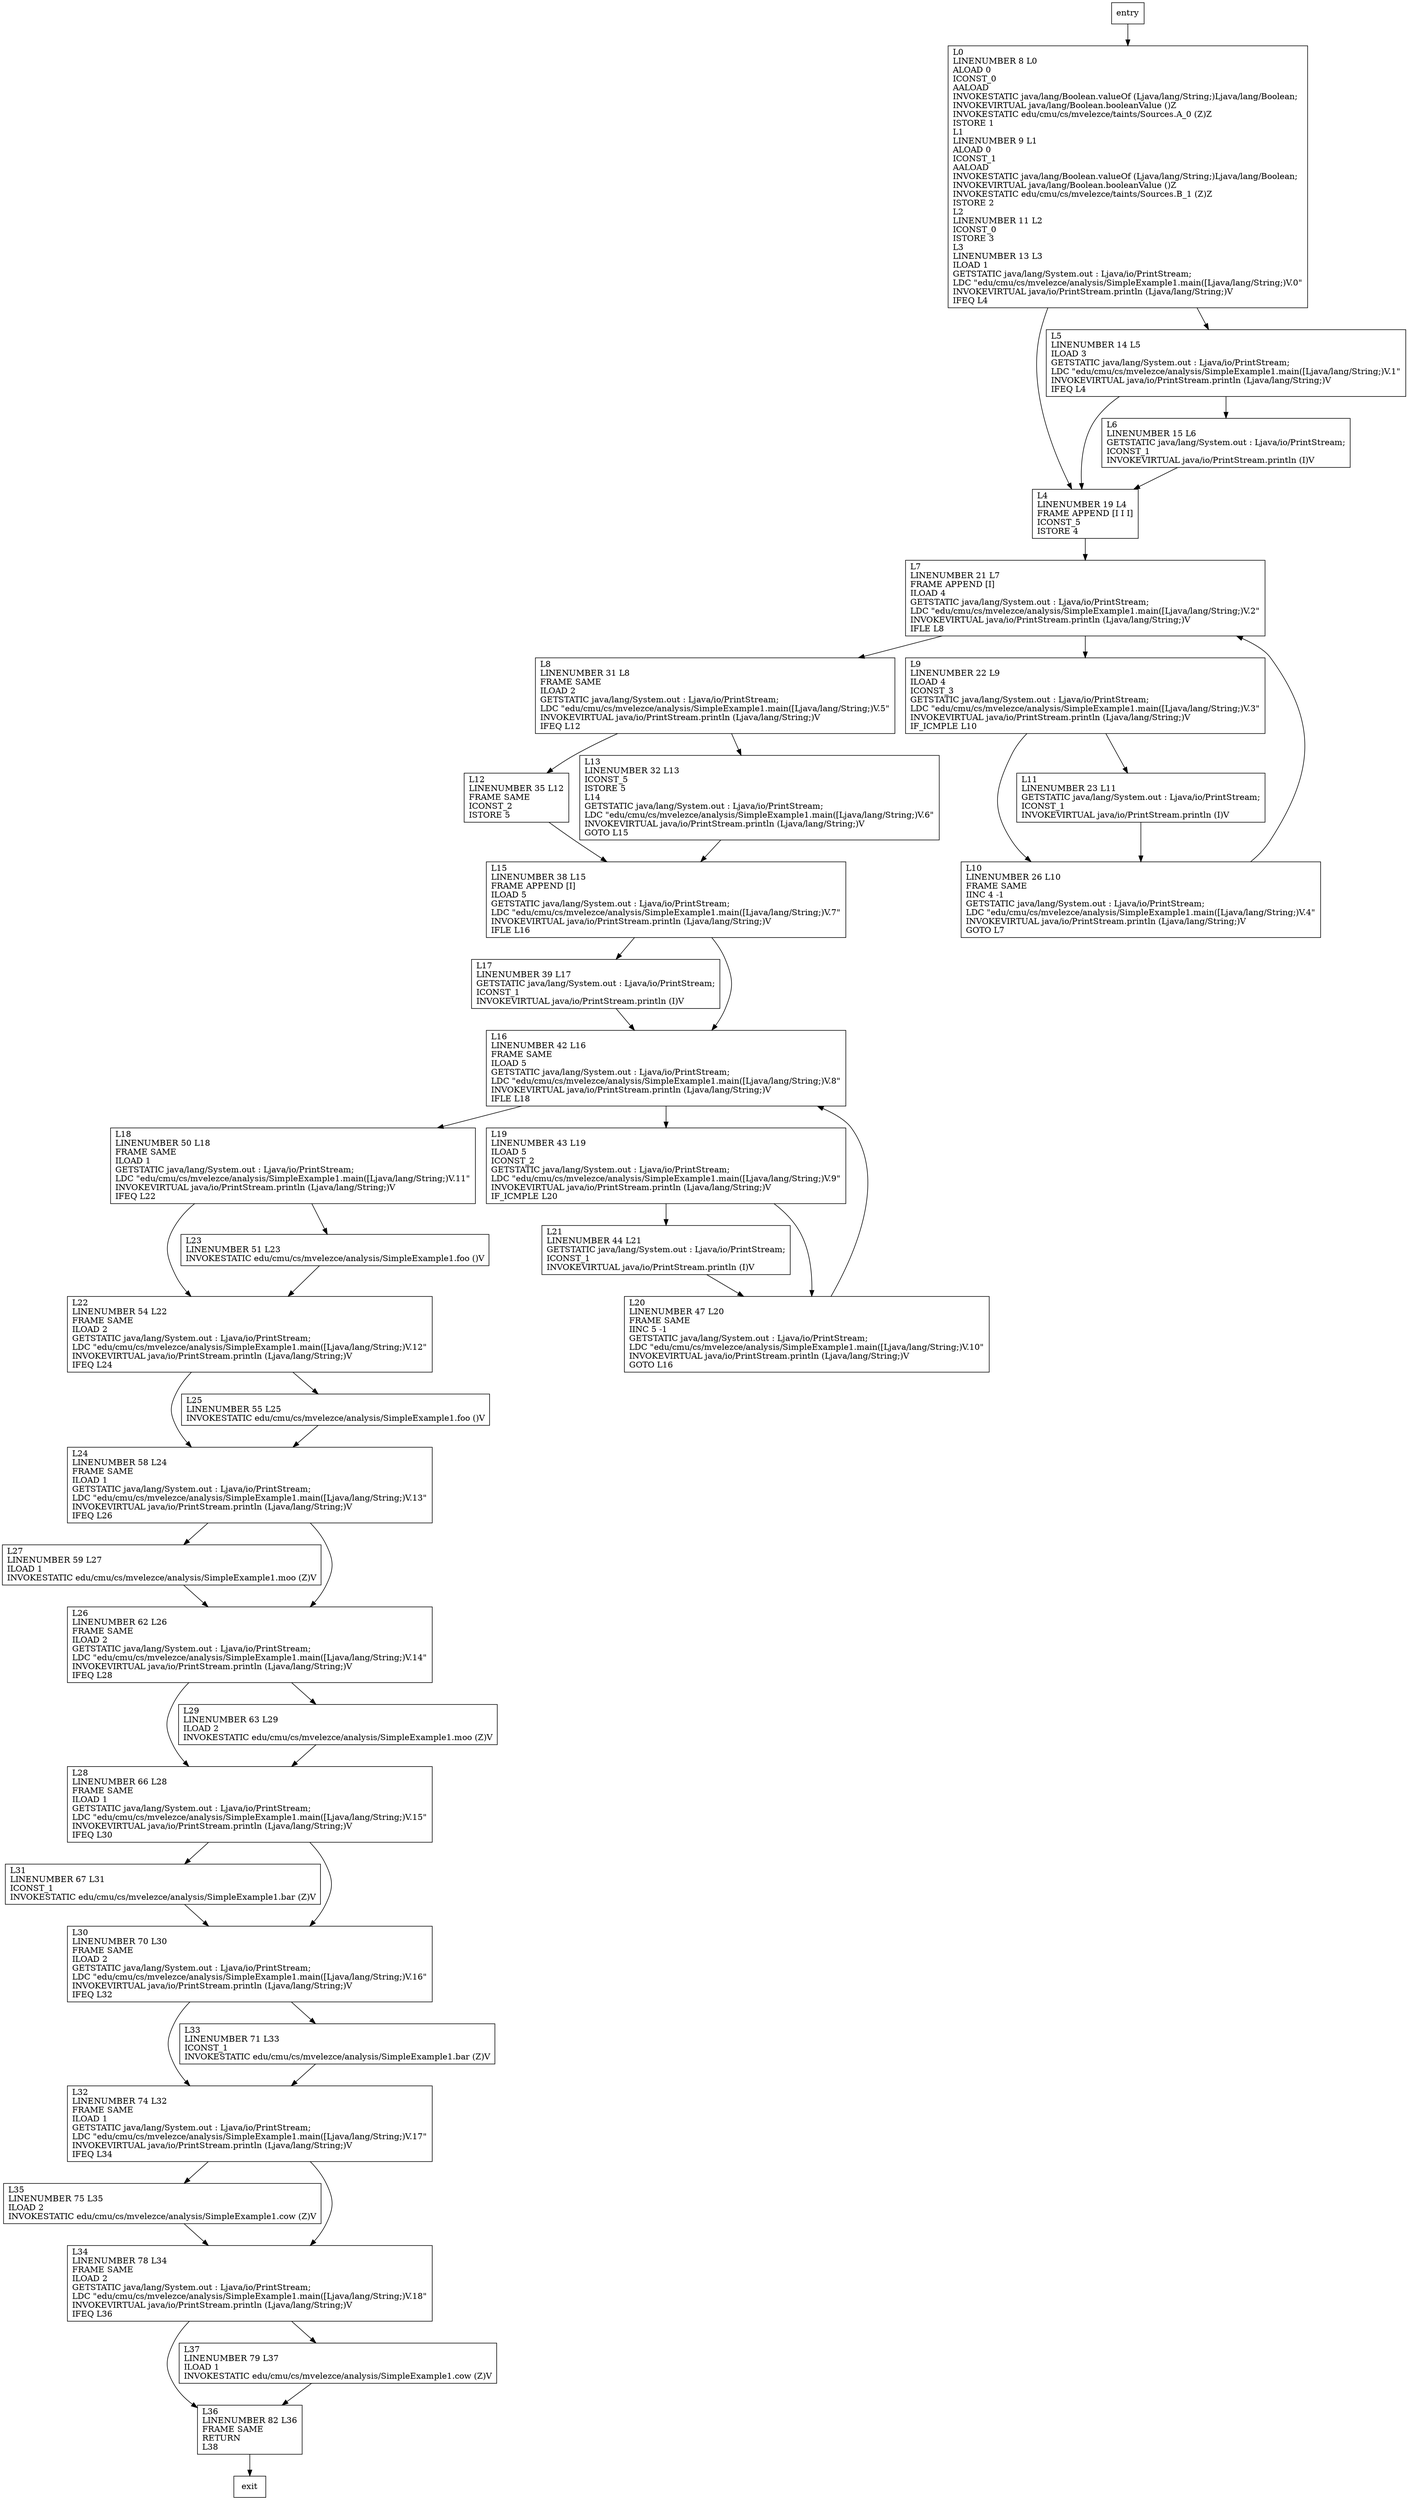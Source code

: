 digraph main {
node [shape=record];
2118413714 [label="L31\lLINENUMBER 67 L31\lICONST_1\lINVOKESTATIC edu/cmu/cs/mvelezce/analysis/SimpleExample1.bar (Z)V\l"];
50826412 [label="L35\lLINENUMBER 75 L35\lILOAD 2\lINVOKESTATIC edu/cmu/cs/mvelezce/analysis/SimpleExample1.cow (Z)V\l"];
1152554134 [label="L32\lLINENUMBER 74 L32\lFRAME SAME\lILOAD 1\lGETSTATIC java/lang/System.out : Ljava/io/PrintStream;\lLDC \"edu/cmu/cs/mvelezce/analysis/SimpleExample1.main([Ljava/lang/String;)V.17\"\lINVOKEVIRTUAL java/io/PrintStream.println (Ljava/lang/String;)V\lIFEQ L34\l"];
793657559 [label="L17\lLINENUMBER 39 L17\lGETSTATIC java/lang/System.out : Ljava/io/PrintStream;\lICONST_1\lINVOKEVIRTUAL java/io/PrintStream.println (I)V\l"];
178917238 [label="L22\lLINENUMBER 54 L22\lFRAME SAME\lILOAD 2\lGETSTATIC java/lang/System.out : Ljava/io/PrintStream;\lLDC \"edu/cmu/cs/mvelezce/analysis/SimpleExample1.main([Ljava/lang/String;)V.12\"\lINVOKEVIRTUAL java/io/PrintStream.println (Ljava/lang/String;)V\lIFEQ L24\l"];
1792711692 [label="L4\lLINENUMBER 19 L4\lFRAME APPEND [I I I]\lICONST_5\lISTORE 4\l"];
1834755909 [label="L33\lLINENUMBER 71 L33\lICONST_1\lINVOKESTATIC edu/cmu/cs/mvelezce/analysis/SimpleExample1.bar (Z)V\l"];
281487983 [label="L27\lLINENUMBER 59 L27\lILOAD 1\lINVOKESTATIC edu/cmu/cs/mvelezce/analysis/SimpleExample1.moo (Z)V\l"];
1185575212 [label="L5\lLINENUMBER 14 L5\lILOAD 3\lGETSTATIC java/lang/System.out : Ljava/io/PrintStream;\lLDC \"edu/cmu/cs/mvelezce/analysis/SimpleExample1.main([Ljava/lang/String;)V.1\"\lINVOKEVIRTUAL java/io/PrintStream.println (Ljava/lang/String;)V\lIFEQ L4\l"];
2068450031 [label="L8\lLINENUMBER 31 L8\lFRAME SAME\lILOAD 2\lGETSTATIC java/lang/System.out : Ljava/io/PrintStream;\lLDC \"edu/cmu/cs/mvelezce/analysis/SimpleExample1.main([Ljava/lang/String;)V.5\"\lINVOKEVIRTUAL java/io/PrintStream.println (Ljava/lang/String;)V\lIFEQ L12\l"];
1254907391 [label="L26\lLINENUMBER 62 L26\lFRAME SAME\lILOAD 2\lGETSTATIC java/lang/System.out : Ljava/io/PrintStream;\lLDC \"edu/cmu/cs/mvelezce/analysis/SimpleExample1.main([Ljava/lang/String;)V.14\"\lINVOKEVIRTUAL java/io/PrintStream.println (Ljava/lang/String;)V\lIFEQ L28\l"];
1596708569 [label="L36\lLINENUMBER 82 L36\lFRAME SAME\lRETURN\lL38\l"];
1625932709 [label="L18\lLINENUMBER 50 L18\lFRAME SAME\lILOAD 1\lGETSTATIC java/lang/System.out : Ljava/io/PrintStream;\lLDC \"edu/cmu/cs/mvelezce/analysis/SimpleExample1.main([Ljava/lang/String;)V.11\"\lINVOKEVIRTUAL java/io/PrintStream.println (Ljava/lang/String;)V\lIFEQ L22\l"];
182584006 [label="L0\lLINENUMBER 8 L0\lALOAD 0\lICONST_0\lAALOAD\lINVOKESTATIC java/lang/Boolean.valueOf (Ljava/lang/String;)Ljava/lang/Boolean;\lINVOKEVIRTUAL java/lang/Boolean.booleanValue ()Z\lINVOKESTATIC edu/cmu/cs/mvelezce/taints/Sources.A_0 (Z)Z\lISTORE 1\lL1\lLINENUMBER 9 L1\lALOAD 0\lICONST_1\lAALOAD\lINVOKESTATIC java/lang/Boolean.valueOf (Ljava/lang/String;)Ljava/lang/Boolean;\lINVOKEVIRTUAL java/lang/Boolean.booleanValue ()Z\lINVOKESTATIC edu/cmu/cs/mvelezce/taints/Sources.B_1 (Z)Z\lISTORE 2\lL2\lLINENUMBER 11 L2\lICONST_0\lISTORE 3\lL3\lLINENUMBER 13 L3\lILOAD 1\lGETSTATIC java/lang/System.out : Ljava/io/PrintStream;\lLDC \"edu/cmu/cs/mvelezce/analysis/SimpleExample1.main([Ljava/lang/String;)V.0\"\lINVOKEVIRTUAL java/io/PrintStream.println (Ljava/lang/String;)V\lIFEQ L4\l"];
258860422 [label="L37\lLINENUMBER 79 L37\lILOAD 1\lINVOKESTATIC edu/cmu/cs/mvelezce/analysis/SimpleExample1.cow (Z)V\l"];
45703335 [label="L12\lLINENUMBER 35 L12\lFRAME SAME\lICONST_2\lISTORE 5\l"];
1715189999 [label="L16\lLINENUMBER 42 L16\lFRAME SAME\lILOAD 5\lGETSTATIC java/lang/System.out : Ljava/io/PrintStream;\lLDC \"edu/cmu/cs/mvelezce/analysis/SimpleExample1.main([Ljava/lang/String;)V.8\"\lINVOKEVIRTUAL java/io/PrintStream.println (Ljava/lang/String;)V\lIFLE L18\l"];
1168076863 [label="L21\lLINENUMBER 44 L21\lGETSTATIC java/lang/System.out : Ljava/io/PrintStream;\lICONST_1\lINVOKEVIRTUAL java/io/PrintStream.println (I)V\l"];
873105556 [label="L24\lLINENUMBER 58 L24\lFRAME SAME\lILOAD 1\lGETSTATIC java/lang/System.out : Ljava/io/PrintStream;\lLDC \"edu/cmu/cs/mvelezce/analysis/SimpleExample1.main([Ljava/lang/String;)V.13\"\lINVOKEVIRTUAL java/io/PrintStream.println (Ljava/lang/String;)V\lIFEQ L26\l"];
1171178358 [label="L9\lLINENUMBER 22 L9\lILOAD 4\lICONST_3\lGETSTATIC java/lang/System.out : Ljava/io/PrintStream;\lLDC \"edu/cmu/cs/mvelezce/analysis/SimpleExample1.main([Ljava/lang/String;)V.3\"\lINVOKEVIRTUAL java/io/PrintStream.println (Ljava/lang/String;)V\lIF_ICMPLE L10\l"];
836749045 [label="L13\lLINENUMBER 32 L13\lICONST_5\lISTORE 5\lL14\lGETSTATIC java/lang/System.out : Ljava/io/PrintStream;\lLDC \"edu/cmu/cs/mvelezce/analysis/SimpleExample1.main([Ljava/lang/String;)V.6\"\lINVOKEVIRTUAL java/io/PrintStream.println (Ljava/lang/String;)V\lGOTO L15\l"];
1894338251 [label="L28\lLINENUMBER 66 L28\lFRAME SAME\lILOAD 1\lGETSTATIC java/lang/System.out : Ljava/io/PrintStream;\lLDC \"edu/cmu/cs/mvelezce/analysis/SimpleExample1.main([Ljava/lang/String;)V.15\"\lINVOKEVIRTUAL java/io/PrintStream.println (Ljava/lang/String;)V\lIFEQ L30\l"];
1853633821 [label="L7\lLINENUMBER 21 L7\lFRAME APPEND [I]\lILOAD 4\lGETSTATIC java/lang/System.out : Ljava/io/PrintStream;\lLDC \"edu/cmu/cs/mvelezce/analysis/SimpleExample1.main([Ljava/lang/String;)V.2\"\lINVOKEVIRTUAL java/io/PrintStream.println (Ljava/lang/String;)V\lIFLE L8\l"];
1947397483 [label="L6\lLINENUMBER 15 L6\lGETSTATIC java/lang/System.out : Ljava/io/PrintStream;\lICONST_1\lINVOKEVIRTUAL java/io/PrintStream.println (I)V\l"];
424106351 [label="L34\lLINENUMBER 78 L34\lFRAME SAME\lILOAD 2\lGETSTATIC java/lang/System.out : Ljava/io/PrintStream;\lLDC \"edu/cmu/cs/mvelezce/analysis/SimpleExample1.main([Ljava/lang/String;)V.18\"\lINVOKEVIRTUAL java/io/PrintStream.println (Ljava/lang/String;)V\lIFEQ L36\l"];
411748515 [label="L20\lLINENUMBER 47 L20\lFRAME SAME\lIINC 5 -1\lGETSTATIC java/lang/System.out : Ljava/io/PrintStream;\lLDC \"edu/cmu/cs/mvelezce/analysis/SimpleExample1.main([Ljava/lang/String;)V.10\"\lINVOKEVIRTUAL java/io/PrintStream.println (Ljava/lang/String;)V\lGOTO L16\l"];
911267068 [label="L23\lLINENUMBER 51 L23\lINVOKESTATIC edu/cmu/cs/mvelezce/analysis/SimpleExample1.foo ()V\l"];
1456464145 [label="L29\lLINENUMBER 63 L29\lILOAD 2\lINVOKESTATIC edu/cmu/cs/mvelezce/analysis/SimpleExample1.moo (Z)V\l"];
2119713755 [label="L19\lLINENUMBER 43 L19\lILOAD 5\lICONST_2\lGETSTATIC java/lang/System.out : Ljava/io/PrintStream;\lLDC \"edu/cmu/cs/mvelezce/analysis/SimpleExample1.main([Ljava/lang/String;)V.9\"\lINVOKEVIRTUAL java/io/PrintStream.println (Ljava/lang/String;)V\lIF_ICMPLE L20\l"];
651433745 [label="L10\lLINENUMBER 26 L10\lFRAME SAME\lIINC 4 -1\lGETSTATIC java/lang/System.out : Ljava/io/PrintStream;\lLDC \"edu/cmu/cs/mvelezce/analysis/SimpleExample1.main([Ljava/lang/String;)V.4\"\lINVOKEVIRTUAL java/io/PrintStream.println (Ljava/lang/String;)V\lGOTO L7\l"];
1475982439 [label="L30\lLINENUMBER 70 L30\lFRAME SAME\lILOAD 2\lGETSTATIC java/lang/System.out : Ljava/io/PrintStream;\lLDC \"edu/cmu/cs/mvelezce/analysis/SimpleExample1.main([Ljava/lang/String;)V.16\"\lINVOKEVIRTUAL java/io/PrintStream.println (Ljava/lang/String;)V\lIFEQ L32\l"];
2055967078 [label="L25\lLINENUMBER 55 L25\lINVOKESTATIC edu/cmu/cs/mvelezce/analysis/SimpleExample1.foo ()V\l"];
697240075 [label="L11\lLINENUMBER 23 L11\lGETSTATIC java/lang/System.out : Ljava/io/PrintStream;\lICONST_1\lINVOKEVIRTUAL java/io/PrintStream.println (I)V\l"];
934617920 [label="L15\lLINENUMBER 38 L15\lFRAME APPEND [I]\lILOAD 5\lGETSTATIC java/lang/System.out : Ljava/io/PrintStream;\lLDC \"edu/cmu/cs/mvelezce/analysis/SimpleExample1.main([Ljava/lang/String;)V.7\"\lINVOKEVIRTUAL java/io/PrintStream.println (Ljava/lang/String;)V\lIFLE L16\l"];
entry;
exit;
2118413714 -> 1475982439;
50826412 -> 424106351;
1152554134 -> 50826412;
1152554134 -> 424106351;
793657559 -> 1715189999;
178917238 -> 873105556;
178917238 -> 2055967078;
1792711692 -> 1853633821;
1834755909 -> 1152554134;
281487983 -> 1254907391;
1185575212 -> 1792711692;
1185575212 -> 1947397483;
2068450031 -> 45703335;
2068450031 -> 836749045;
1254907391 -> 1456464145;
1254907391 -> 1894338251;
1596708569 -> exit;
1625932709 -> 911267068;
1625932709 -> 178917238;
182584006 -> 1792711692;
182584006 -> 1185575212;
258860422 -> 1596708569;
45703335 -> 934617920;
1715189999 -> 2119713755;
1715189999 -> 1625932709;
1168076863 -> 411748515;
873105556 -> 281487983;
873105556 -> 1254907391;
1171178358 -> 651433745;
1171178358 -> 697240075;
836749045 -> 934617920;
1894338251 -> 2118413714;
1894338251 -> 1475982439;
1853633821 -> 1171178358;
1853633821 -> 2068450031;
1947397483 -> 1792711692;
424106351 -> 258860422;
424106351 -> 1596708569;
entry -> 182584006;
411748515 -> 1715189999;
911267068 -> 178917238;
1456464145 -> 1894338251;
2119713755 -> 411748515;
2119713755 -> 1168076863;
651433745 -> 1853633821;
1475982439 -> 1834755909;
1475982439 -> 1152554134;
2055967078 -> 873105556;
697240075 -> 651433745;
934617920 -> 1715189999;
934617920 -> 793657559;
}

